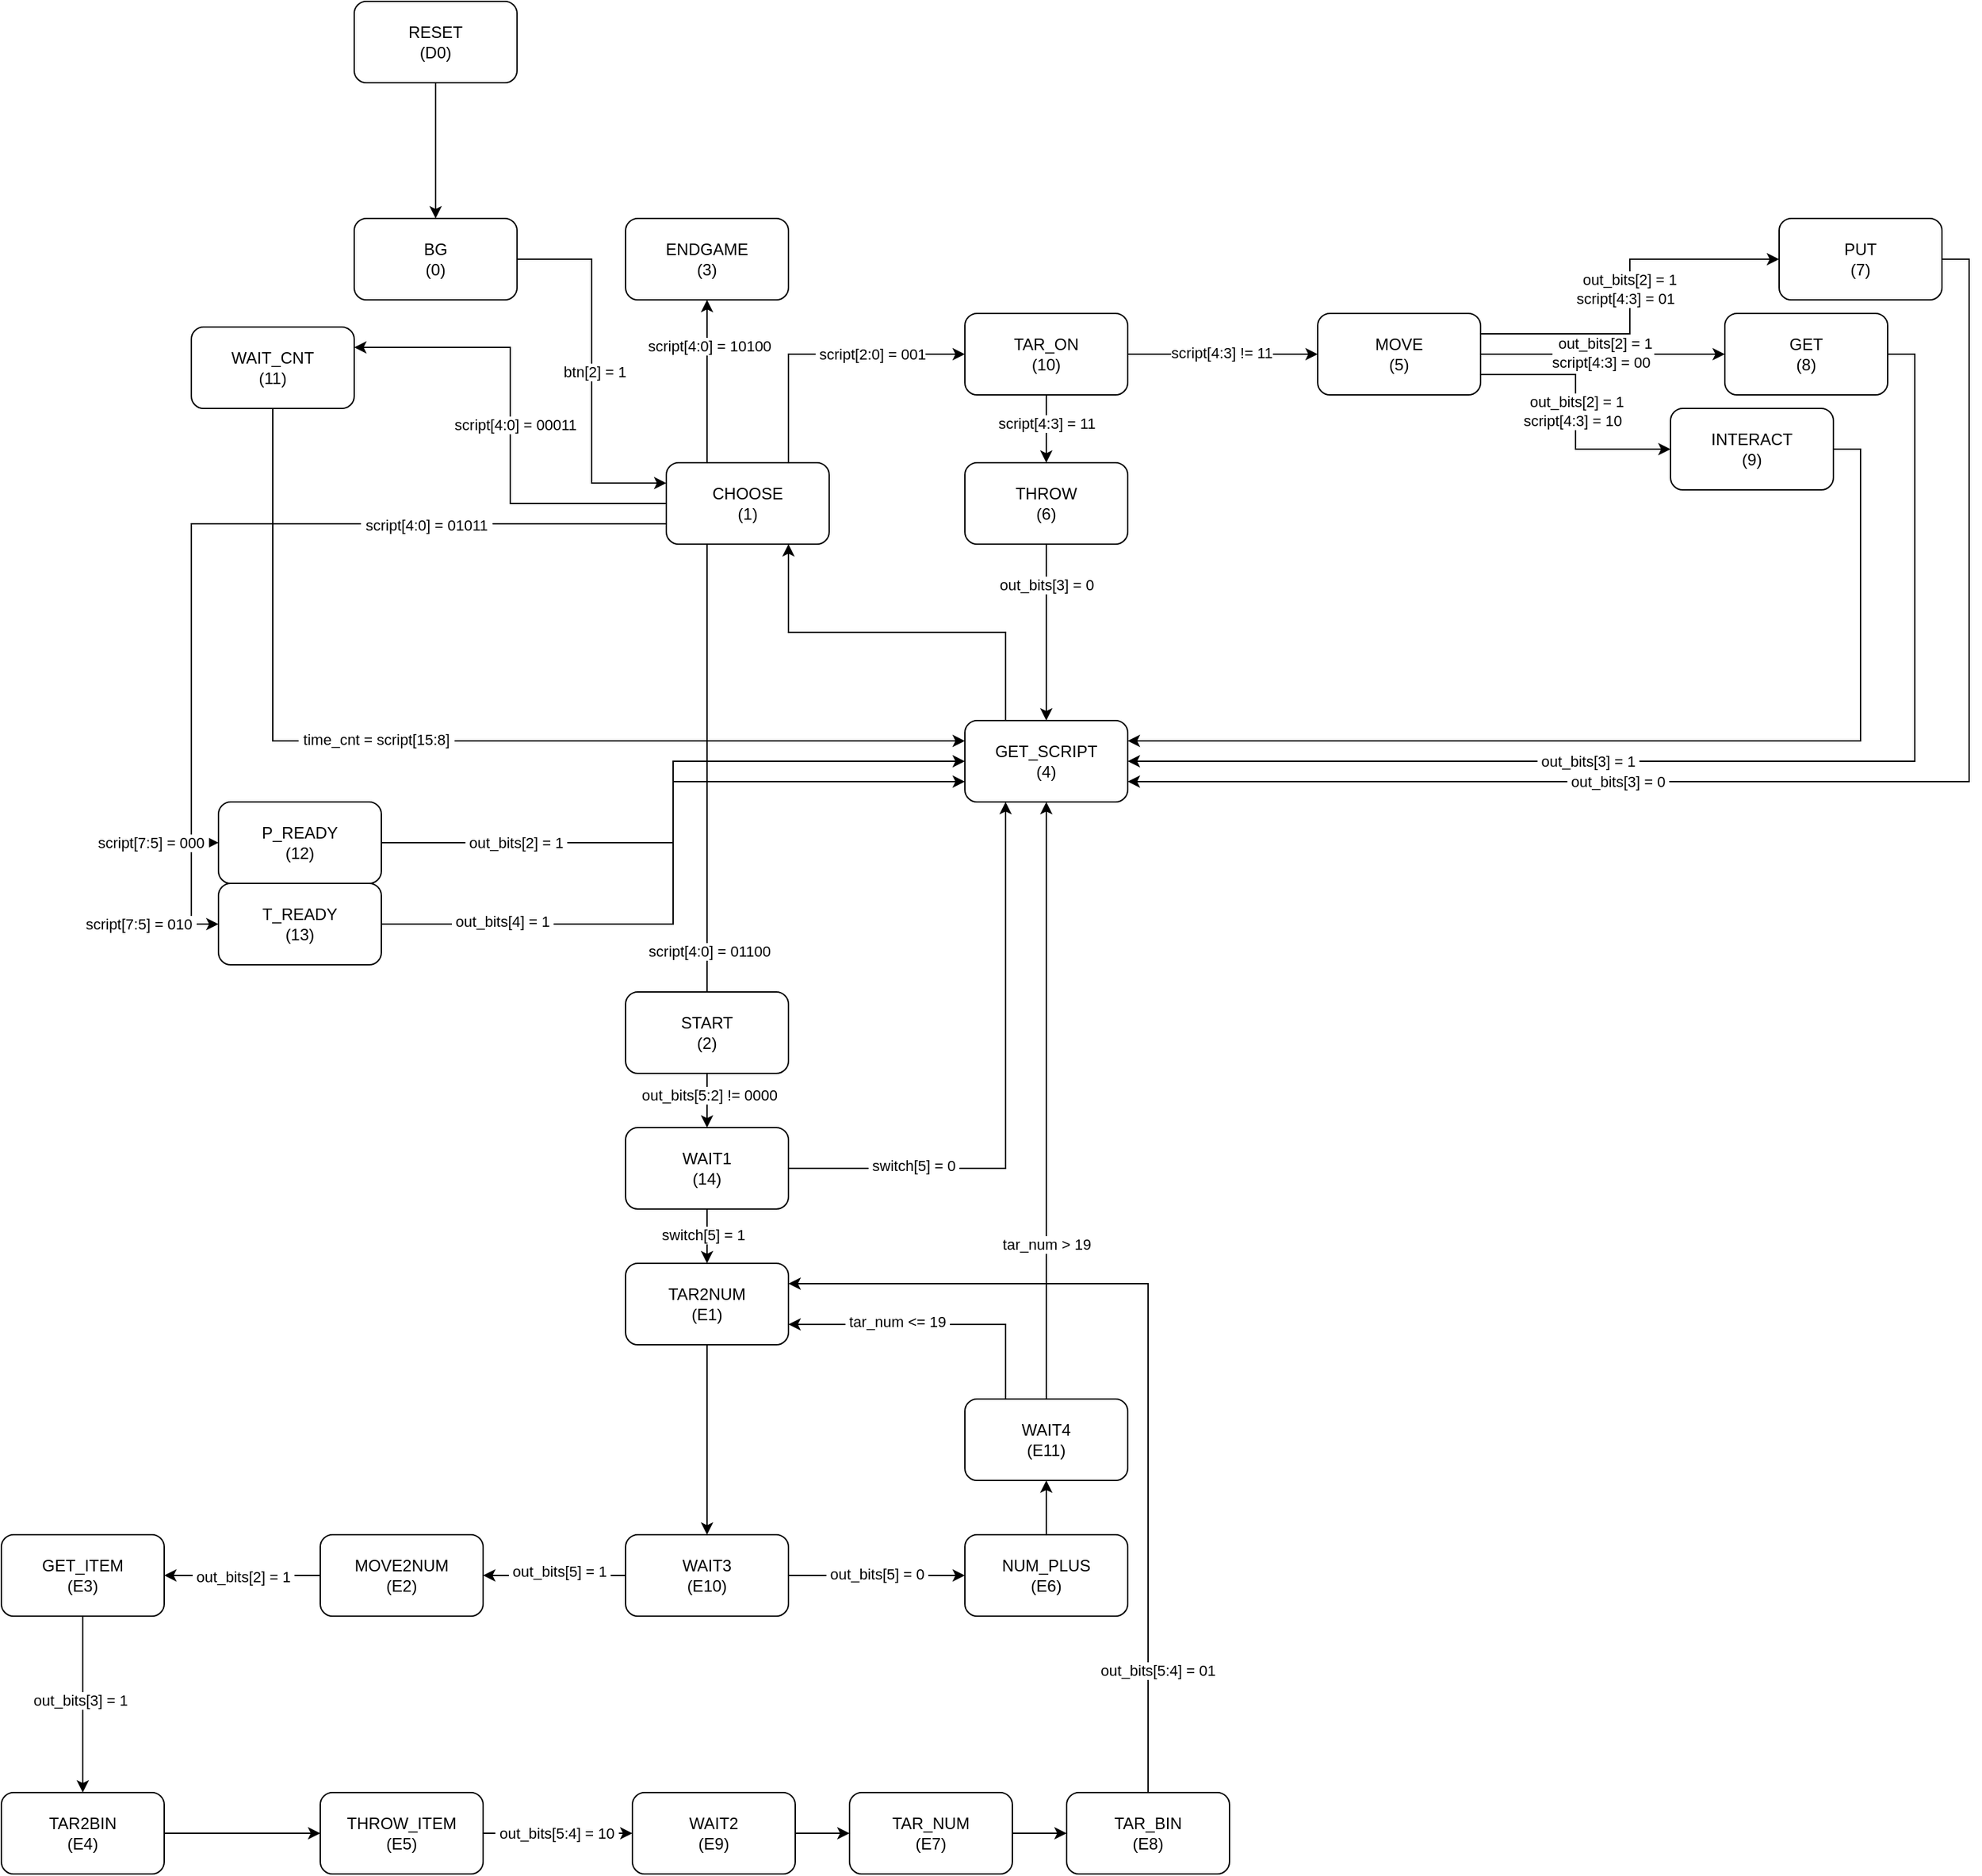 <mxfile version="22.1.2" type="device">
  <diagram name="第 1 页" id="P88u-JrH6G1xy7gCoHl4">
    <mxGraphModel dx="1036" dy="614" grid="1" gridSize="10" guides="1" tooltips="1" connect="1" arrows="1" fold="1" page="1" pageScale="1" pageWidth="1169" pageHeight="827" math="0" shadow="0">
      <root>
        <mxCell id="0" />
        <mxCell id="1" parent="0" />
        <mxCell id="dOu3KJbel4dDdJBlRnwD-3" style="edgeStyle=orthogonalEdgeStyle;rounded=0;orthogonalLoop=1;jettySize=auto;html=1;exitX=1;exitY=0.5;exitDx=0;exitDy=0;entryX=0;entryY=0.25;entryDx=0;entryDy=0;" parent="1" source="dOu3KJbel4dDdJBlRnwD-1" target="dOu3KJbel4dDdJBlRnwD-2" edge="1">
          <mxGeometry relative="1" as="geometry" />
        </mxCell>
        <mxCell id="dOu3KJbel4dDdJBlRnwD-4" value="&amp;nbsp;btn[2] = 1&amp;nbsp;" style="edgeLabel;html=1;align=center;verticalAlign=middle;resizable=0;points=[];" parent="dOu3KJbel4dDdJBlRnwD-3" vertex="1" connectable="0">
          <mxGeometry x="0.002" y="2" relative="1" as="geometry">
            <mxPoint as="offset" />
          </mxGeometry>
        </mxCell>
        <mxCell id="dOu3KJbel4dDdJBlRnwD-1" value="BG&lt;br&gt;(0)" style="rounded=1;whiteSpace=wrap;html=1;" parent="1" vertex="1">
          <mxGeometry x="730" y="450" width="120" height="60" as="geometry" />
        </mxCell>
        <mxCell id="dOu3KJbel4dDdJBlRnwD-6" style="edgeStyle=orthogonalEdgeStyle;rounded=0;orthogonalLoop=1;jettySize=auto;html=1;exitX=0.25;exitY=1;exitDx=0;exitDy=0;entryX=0.5;entryY=0;entryDx=0;entryDy=0;" parent="1" source="dOu3KJbel4dDdJBlRnwD-2" target="dOu3KJbel4dDdJBlRnwD-5" edge="1">
          <mxGeometry relative="1" as="geometry">
            <Array as="points">
              <mxPoint x="990" y="1030" />
              <mxPoint x="990" y="1030" />
            </Array>
          </mxGeometry>
        </mxCell>
        <mxCell id="dOu3KJbel4dDdJBlRnwD-7" value="&amp;nbsp;script[4:0] = 01100" style="edgeLabel;html=1;align=center;verticalAlign=middle;resizable=0;points=[];" parent="dOu3KJbel4dDdJBlRnwD-6" vertex="1" connectable="0">
          <mxGeometry x="-0.034" y="-1" relative="1" as="geometry">
            <mxPoint x="1" y="131" as="offset" />
          </mxGeometry>
        </mxCell>
        <mxCell id="dOu3KJbel4dDdJBlRnwD-10" style="edgeStyle=orthogonalEdgeStyle;rounded=0;orthogonalLoop=1;jettySize=auto;html=1;exitX=0.25;exitY=0;exitDx=0;exitDy=0;entryX=0.5;entryY=1;entryDx=0;entryDy=0;" parent="1" source="dOu3KJbel4dDdJBlRnwD-2" target="dOu3KJbel4dDdJBlRnwD-9" edge="1">
          <mxGeometry relative="1" as="geometry" />
        </mxCell>
        <mxCell id="dOu3KJbel4dDdJBlRnwD-11" value="&amp;nbsp;script[4:0] = 10100" style="edgeLabel;html=1;align=center;verticalAlign=middle;resizable=0;points=[];" parent="dOu3KJbel4dDdJBlRnwD-10" vertex="1" connectable="0">
          <mxGeometry x="0.091" y="1" relative="1" as="geometry">
            <mxPoint x="1" y="-21" as="offset" />
          </mxGeometry>
        </mxCell>
        <mxCell id="dOu3KJbel4dDdJBlRnwD-19" style="edgeStyle=orthogonalEdgeStyle;rounded=0;orthogonalLoop=1;jettySize=auto;html=1;exitX=1;exitY=0.5;exitDx=0;exitDy=0;entryX=0;entryY=0.5;entryDx=0;entryDy=0;" parent="1" source="dOu3KJbel4dDdJBlRnwD-54" target="dOu3KJbel4dDdJBlRnwD-17" edge="1">
          <mxGeometry relative="1" as="geometry" />
        </mxCell>
        <mxCell id="dOu3KJbel4dDdJBlRnwD-58" value="script[4:3] != 11" style="edgeLabel;html=1;align=center;verticalAlign=middle;resizable=0;points=[];" parent="dOu3KJbel4dDdJBlRnwD-19" vertex="1" connectable="0">
          <mxGeometry x="-0.012" y="1" relative="1" as="geometry">
            <mxPoint as="offset" />
          </mxGeometry>
        </mxCell>
        <mxCell id="dOu3KJbel4dDdJBlRnwD-24" style="edgeStyle=orthogonalEdgeStyle;rounded=0;orthogonalLoop=1;jettySize=auto;html=1;exitX=0.5;exitY=1;exitDx=0;exitDy=0;entryX=0.5;entryY=0;entryDx=0;entryDy=0;" parent="1" source="dOu3KJbel4dDdJBlRnwD-54" target="dOu3KJbel4dDdJBlRnwD-18" edge="1">
          <mxGeometry relative="1" as="geometry" />
        </mxCell>
        <mxCell id="dOu3KJbel4dDdJBlRnwD-25" value="script[4:3] = 11" style="edgeLabel;html=1;align=center;verticalAlign=middle;resizable=0;points=[];" parent="dOu3KJbel4dDdJBlRnwD-24" vertex="1" connectable="0">
          <mxGeometry x="0.012" y="1" relative="1" as="geometry">
            <mxPoint x="-1" y="-5" as="offset" />
          </mxGeometry>
        </mxCell>
        <mxCell id="dOu3KJbel4dDdJBlRnwD-55" style="edgeStyle=orthogonalEdgeStyle;rounded=0;orthogonalLoop=1;jettySize=auto;html=1;exitX=0.75;exitY=0;exitDx=0;exitDy=0;entryX=0;entryY=0.5;entryDx=0;entryDy=0;" parent="1" source="dOu3KJbel4dDdJBlRnwD-2" target="dOu3KJbel4dDdJBlRnwD-54" edge="1">
          <mxGeometry relative="1" as="geometry" />
        </mxCell>
        <mxCell id="dOu3KJbel4dDdJBlRnwD-57" value="&amp;nbsp;script[2:0] = 001" style="edgeLabel;html=1;align=center;verticalAlign=middle;resizable=0;points=[];" parent="dOu3KJbel4dDdJBlRnwD-55" vertex="1" connectable="0">
          <mxGeometry x="0.349" y="1" relative="1" as="geometry">
            <mxPoint x="-2" y="1" as="offset" />
          </mxGeometry>
        </mxCell>
        <mxCell id="dOu3KJbel4dDdJBlRnwD-60" style="edgeStyle=orthogonalEdgeStyle;rounded=0;orthogonalLoop=1;jettySize=auto;html=1;exitX=0;exitY=0.5;exitDx=0;exitDy=0;entryX=1;entryY=0.25;entryDx=0;entryDy=0;" parent="1" source="dOu3KJbel4dDdJBlRnwD-2" target="dOu3KJbel4dDdJBlRnwD-59" edge="1">
          <mxGeometry relative="1" as="geometry" />
        </mxCell>
        <mxCell id="dOu3KJbel4dDdJBlRnwD-63" value="&amp;nbsp;script[4:0] = 00011" style="edgeLabel;html=1;align=center;verticalAlign=middle;resizable=0;points=[];" parent="dOu3KJbel4dDdJBlRnwD-60" vertex="1" connectable="0">
          <mxGeometry x="0.007" y="-2" relative="1" as="geometry">
            <mxPoint as="offset" />
          </mxGeometry>
        </mxCell>
        <mxCell id="dOu3KJbel4dDdJBlRnwD-2" value="CHOOSE&lt;br&gt;(1)" style="rounded=1;whiteSpace=wrap;html=1;" parent="1" vertex="1">
          <mxGeometry x="960" y="630" width="120" height="60" as="geometry" />
        </mxCell>
        <mxCell id="NCuidnE1vQrlcZvQ24UH-13" style="edgeStyle=orthogonalEdgeStyle;rounded=0;orthogonalLoop=1;jettySize=auto;html=1;exitX=0.5;exitY=1;exitDx=0;exitDy=0;entryX=0.5;entryY=0;entryDx=0;entryDy=0;" parent="1" source="dOu3KJbel4dDdJBlRnwD-5" target="NCuidnE1vQrlcZvQ24UH-11" edge="1">
          <mxGeometry relative="1" as="geometry" />
        </mxCell>
        <mxCell id="-c-jCW-_3b66mTG2bek0-45" value="&amp;nbsp;out_bits[5:2] != 0000&amp;nbsp;&amp;nbsp;" style="edgeLabel;html=1;align=center;verticalAlign=middle;resizable=0;points=[];" parent="NCuidnE1vQrlcZvQ24UH-13" vertex="1" connectable="0">
          <mxGeometry x="-0.19" y="3" relative="1" as="geometry">
            <mxPoint as="offset" />
          </mxGeometry>
        </mxCell>
        <mxCell id="dOu3KJbel4dDdJBlRnwD-5" value="START&lt;br&gt;(2)" style="rounded=1;whiteSpace=wrap;html=1;" parent="1" vertex="1">
          <mxGeometry x="930" y="1020" width="120" height="60" as="geometry" />
        </mxCell>
        <mxCell id="dOu3KJbel4dDdJBlRnwD-9" value="ENDGAME&lt;br&gt;(3)" style="rounded=1;whiteSpace=wrap;html=1;" parent="1" vertex="1">
          <mxGeometry x="930" y="450" width="120" height="60" as="geometry" />
        </mxCell>
        <mxCell id="j4__719fUm48GdYDiQL0-1" style="edgeStyle=orthogonalEdgeStyle;rounded=0;orthogonalLoop=1;jettySize=auto;html=1;exitX=0.25;exitY=0;exitDx=0;exitDy=0;entryX=0.75;entryY=1;entryDx=0;entryDy=0;" parent="1" source="dOu3KJbel4dDdJBlRnwD-13" target="dOu3KJbel4dDdJBlRnwD-2" edge="1">
          <mxGeometry relative="1" as="geometry" />
        </mxCell>
        <mxCell id="dOu3KJbel4dDdJBlRnwD-13" value="GET_SCRIPT&lt;br&gt;(4)" style="rounded=1;whiteSpace=wrap;html=1;" parent="1" vertex="1">
          <mxGeometry x="1180" y="820" width="120" height="60" as="geometry" />
        </mxCell>
        <mxCell id="dOu3KJbel4dDdJBlRnwD-37" style="edgeStyle=orthogonalEdgeStyle;rounded=0;orthogonalLoop=1;jettySize=auto;html=1;exitX=1;exitY=0.5;exitDx=0;exitDy=0;entryX=0;entryY=0.5;entryDx=0;entryDy=0;" parent="1" source="dOu3KJbel4dDdJBlRnwD-17" target="dOu3KJbel4dDdJBlRnwD-35" edge="1">
          <mxGeometry relative="1" as="geometry" />
        </mxCell>
        <mxCell id="dOu3KJbel4dDdJBlRnwD-41" value="&amp;nbsp;out_bits[2] = 1&lt;br&gt;script[4:3] = 00&amp;nbsp;" style="edgeLabel;html=1;align=center;verticalAlign=middle;resizable=0;points=[];" parent="dOu3KJbel4dDdJBlRnwD-37" vertex="1" connectable="0">
          <mxGeometry x="-0.008" y="1" relative="1" as="geometry">
            <mxPoint as="offset" />
          </mxGeometry>
        </mxCell>
        <mxCell id="dOu3KJbel4dDdJBlRnwD-38" style="edgeStyle=orthogonalEdgeStyle;rounded=0;orthogonalLoop=1;jettySize=auto;html=1;exitX=1;exitY=0.25;exitDx=0;exitDy=0;entryX=0;entryY=0.5;entryDx=0;entryDy=0;" parent="1" source="dOu3KJbel4dDdJBlRnwD-17" target="dOu3KJbel4dDdJBlRnwD-33" edge="1">
          <mxGeometry relative="1" as="geometry" />
        </mxCell>
        <mxCell id="dOu3KJbel4dDdJBlRnwD-42" value="&amp;nbsp;out_bits[2] = 1&lt;br style=&quot;border-color: var(--border-color);&quot;&gt;script[4:3] = 01&amp;nbsp;" style="edgeLabel;html=1;align=center;verticalAlign=middle;resizable=0;points=[];" parent="dOu3KJbel4dDdJBlRnwD-38" vertex="1" connectable="0">
          <mxGeometry x="0.04" y="2" relative="1" as="geometry">
            <mxPoint as="offset" />
          </mxGeometry>
        </mxCell>
        <mxCell id="dOu3KJbel4dDdJBlRnwD-39" style="edgeStyle=orthogonalEdgeStyle;rounded=0;orthogonalLoop=1;jettySize=auto;html=1;exitX=1;exitY=0.75;exitDx=0;exitDy=0;entryX=0;entryY=0.5;entryDx=0;entryDy=0;" parent="1" source="dOu3KJbel4dDdJBlRnwD-17" target="dOu3KJbel4dDdJBlRnwD-36" edge="1">
          <mxGeometry relative="1" as="geometry" />
        </mxCell>
        <mxCell id="dOu3KJbel4dDdJBlRnwD-43" value="&amp;nbsp;out_bits[2] = 1&lt;br style=&quot;border-color: var(--border-color);&quot;&gt;script[4:3] = 10&amp;nbsp;" style="edgeLabel;html=1;align=center;verticalAlign=middle;resizable=0;points=[];" parent="dOu3KJbel4dDdJBlRnwD-39" vertex="1" connectable="0">
          <mxGeometry x="-0.009" y="-1" relative="1" as="geometry">
            <mxPoint as="offset" />
          </mxGeometry>
        </mxCell>
        <mxCell id="dOu3KJbel4dDdJBlRnwD-17" value="MOVE&lt;br&gt;(5)" style="rounded=1;whiteSpace=wrap;html=1;" parent="1" vertex="1">
          <mxGeometry x="1440" y="520" width="120" height="60" as="geometry" />
        </mxCell>
        <mxCell id="dOu3KJbel4dDdJBlRnwD-49" style="edgeStyle=orthogonalEdgeStyle;rounded=0;orthogonalLoop=1;jettySize=auto;html=1;entryX=0.5;entryY=0;entryDx=0;entryDy=0;exitX=0.5;exitY=1;exitDx=0;exitDy=0;" parent="1" source="dOu3KJbel4dDdJBlRnwD-18" target="dOu3KJbel4dDdJBlRnwD-13" edge="1">
          <mxGeometry relative="1" as="geometry">
            <mxPoint x="1560" y="740" as="sourcePoint" />
            <mxPoint x="1240" y="770" as="targetPoint" />
          </mxGeometry>
        </mxCell>
        <mxCell id="dOu3KJbel4dDdJBlRnwD-53" value="&amp;nbsp;out_bits[3] = 0&amp;nbsp;" style="edgeLabel;html=1;align=center;verticalAlign=middle;resizable=0;points=[];" parent="dOu3KJbel4dDdJBlRnwD-49" vertex="1" connectable="0">
          <mxGeometry x="-0.081" y="-2" relative="1" as="geometry">
            <mxPoint x="2" y="-30" as="offset" />
          </mxGeometry>
        </mxCell>
        <mxCell id="dOu3KJbel4dDdJBlRnwD-18" value="THROW&lt;br&gt;(6)" style="rounded=1;whiteSpace=wrap;html=1;" parent="1" vertex="1">
          <mxGeometry x="1180" y="630" width="120" height="60" as="geometry" />
        </mxCell>
        <mxCell id="dOu3KJbel4dDdJBlRnwD-47" style="edgeStyle=orthogonalEdgeStyle;rounded=0;orthogonalLoop=1;jettySize=auto;html=1;exitX=1;exitY=0.5;exitDx=0;exitDy=0;entryX=1;entryY=0.75;entryDx=0;entryDy=0;" parent="1" source="dOu3KJbel4dDdJBlRnwD-33" target="dOu3KJbel4dDdJBlRnwD-13" edge="1">
          <mxGeometry relative="1" as="geometry" />
        </mxCell>
        <mxCell id="dOu3KJbel4dDdJBlRnwD-52" value="&amp;nbsp;out_bits[3] = 0&amp;nbsp;" style="edgeLabel;html=1;align=center;verticalAlign=middle;resizable=0;points=[];" parent="dOu3KJbel4dDdJBlRnwD-47" vertex="1" connectable="0">
          <mxGeometry x="0.299" relative="1" as="geometry">
            <mxPoint x="1" as="offset" />
          </mxGeometry>
        </mxCell>
        <mxCell id="dOu3KJbel4dDdJBlRnwD-33" value="PUT&lt;br&gt;(7)" style="rounded=1;whiteSpace=wrap;html=1;" parent="1" vertex="1">
          <mxGeometry x="1780" y="450" width="120" height="60" as="geometry" />
        </mxCell>
        <mxCell id="dOu3KJbel4dDdJBlRnwD-46" style="edgeStyle=orthogonalEdgeStyle;rounded=0;orthogonalLoop=1;jettySize=auto;html=1;exitX=1;exitY=0.5;exitDx=0;exitDy=0;entryX=1;entryY=0.5;entryDx=0;entryDy=0;" parent="1" source="dOu3KJbel4dDdJBlRnwD-35" target="dOu3KJbel4dDdJBlRnwD-13" edge="1">
          <mxGeometry relative="1" as="geometry" />
        </mxCell>
        <mxCell id="dOu3KJbel4dDdJBlRnwD-51" value="&amp;nbsp;out_bits[3] = 1&amp;nbsp;" style="edgeLabel;html=1;align=center;verticalAlign=middle;resizable=0;points=[];" parent="dOu3KJbel4dDdJBlRnwD-46" vertex="1" connectable="0">
          <mxGeometry x="0.248" y="3" relative="1" as="geometry">
            <mxPoint y="-3" as="offset" />
          </mxGeometry>
        </mxCell>
        <mxCell id="dOu3KJbel4dDdJBlRnwD-35" value="GET&lt;br&gt;(8)" style="rounded=1;whiteSpace=wrap;html=1;" parent="1" vertex="1">
          <mxGeometry x="1740" y="520" width="120" height="60" as="geometry" />
        </mxCell>
        <mxCell id="dOu3KJbel4dDdJBlRnwD-45" style="edgeStyle=orthogonalEdgeStyle;rounded=0;orthogonalLoop=1;jettySize=auto;html=1;exitX=1;exitY=0.5;exitDx=0;exitDy=0;entryX=1;entryY=0.25;entryDx=0;entryDy=0;" parent="1" source="dOu3KJbel4dDdJBlRnwD-36" target="dOu3KJbel4dDdJBlRnwD-13" edge="1">
          <mxGeometry relative="1" as="geometry" />
        </mxCell>
        <mxCell id="dOu3KJbel4dDdJBlRnwD-36" value="INTERACT&lt;br&gt;(9)" style="rounded=1;whiteSpace=wrap;html=1;" parent="1" vertex="1">
          <mxGeometry x="1700" y="590" width="120" height="60" as="geometry" />
        </mxCell>
        <mxCell id="dOu3KJbel4dDdJBlRnwD-54" value="TAR_ON&lt;br&gt;(10)" style="rounded=1;whiteSpace=wrap;html=1;" parent="1" vertex="1">
          <mxGeometry x="1180" y="520" width="120" height="60" as="geometry" />
        </mxCell>
        <mxCell id="dOu3KJbel4dDdJBlRnwD-90" style="edgeStyle=orthogonalEdgeStyle;rounded=0;orthogonalLoop=1;jettySize=auto;html=1;exitX=0.5;exitY=1;exitDx=0;exitDy=0;entryX=0;entryY=0.25;entryDx=0;entryDy=0;" parent="1" source="dOu3KJbel4dDdJBlRnwD-59" target="dOu3KJbel4dDdJBlRnwD-13" edge="1">
          <mxGeometry relative="1" as="geometry" />
        </mxCell>
        <mxCell id="dOu3KJbel4dDdJBlRnwD-91" value="&amp;nbsp;time_cnt = script[15:8]&amp;nbsp;" style="edgeLabel;html=1;align=center;verticalAlign=middle;resizable=0;points=[];" parent="dOu3KJbel4dDdJBlRnwD-90" vertex="1" connectable="0">
          <mxGeometry x="-0.054" relative="1" as="geometry">
            <mxPoint x="-36" y="-1" as="offset" />
          </mxGeometry>
        </mxCell>
        <mxCell id="dOu3KJbel4dDdJBlRnwD-59" value="WAIT_CNT&lt;br&gt;(11)" style="rounded=1;whiteSpace=wrap;html=1;" parent="1" vertex="1">
          <mxGeometry x="610" y="530" width="120" height="60" as="geometry" />
        </mxCell>
        <mxCell id="dOu3KJbel4dDdJBlRnwD-75" style="edgeStyle=orthogonalEdgeStyle;rounded=0;orthogonalLoop=1;jettySize=auto;html=1;exitX=0;exitY=0.75;exitDx=0;exitDy=0;entryX=0;entryY=0.5;entryDx=0;entryDy=0;" parent="1" source="dOu3KJbel4dDdJBlRnwD-2" target="dOu3KJbel4dDdJBlRnwD-67" edge="1">
          <mxGeometry relative="1" as="geometry">
            <mxPoint x="460" y="710" as="sourcePoint" />
          </mxGeometry>
        </mxCell>
        <mxCell id="dOu3KJbel4dDdJBlRnwD-84" value="&amp;nbsp;script[7:5] = 010&amp;nbsp;" style="edgeLabel;html=1;align=center;verticalAlign=middle;resizable=0;points=[];" parent="dOu3KJbel4dDdJBlRnwD-75" vertex="1" connectable="0">
          <mxGeometry x="-0.022" relative="1" as="geometry">
            <mxPoint x="-64" y="295" as="offset" />
          </mxGeometry>
        </mxCell>
        <mxCell id="NCuidnE1vQrlcZvQ24UH-1" style="edgeStyle=orthogonalEdgeStyle;rounded=0;orthogonalLoop=1;jettySize=auto;html=1;exitX=0;exitY=0.75;exitDx=0;exitDy=0;entryX=0;entryY=0.5;entryDx=0;entryDy=0;" parent="1" source="dOu3KJbel4dDdJBlRnwD-2" target="dOu3KJbel4dDdJBlRnwD-65" edge="1">
          <mxGeometry relative="1" as="geometry">
            <mxPoint x="520" y="710" as="sourcePoint" />
          </mxGeometry>
        </mxCell>
        <mxCell id="NCuidnE1vQrlcZvQ24UH-2" value="&amp;nbsp;script[7:5] = 000&amp;nbsp;" style="edgeLabel;html=1;align=center;verticalAlign=middle;resizable=0;points=[];" parent="NCuidnE1vQrlcZvQ24UH-1" vertex="1" connectable="0">
          <mxGeometry x="-0.557" y="-3" relative="1" as="geometry">
            <mxPoint x="-246" y="238" as="offset" />
          </mxGeometry>
        </mxCell>
        <mxCell id="VcxnM6yqwlolOKXzVtIM-3" value="&amp;nbsp;script[4:0] = 01011&amp;nbsp;" style="edgeLabel;html=1;align=center;verticalAlign=middle;resizable=0;points=[];" parent="NCuidnE1vQrlcZvQ24UH-1" vertex="1" connectable="0">
          <mxGeometry x="-0.413" y="1" relative="1" as="geometry">
            <mxPoint as="offset" />
          </mxGeometry>
        </mxCell>
        <mxCell id="dOu3KJbel4dDdJBlRnwD-77" style="edgeStyle=orthogonalEdgeStyle;rounded=0;orthogonalLoop=1;jettySize=auto;html=1;exitX=1;exitY=0.5;exitDx=0;exitDy=0;entryX=0;entryY=0.5;entryDx=0;entryDy=0;" parent="1" source="dOu3KJbel4dDdJBlRnwD-65" target="dOu3KJbel4dDdJBlRnwD-13" edge="1">
          <mxGeometry relative="1" as="geometry" />
        </mxCell>
        <mxCell id="dOu3KJbel4dDdJBlRnwD-86" value="&amp;nbsp;out_bits[2] = 1&amp;nbsp;" style="edgeLabel;html=1;align=center;verticalAlign=middle;resizable=0;points=[];" parent="dOu3KJbel4dDdJBlRnwD-77" vertex="1" connectable="0">
          <mxGeometry x="-0.467" y="3" relative="1" as="geometry">
            <mxPoint x="-32" y="3" as="offset" />
          </mxGeometry>
        </mxCell>
        <mxCell id="dOu3KJbel4dDdJBlRnwD-65" value="P_READY&lt;br&gt;(12)" style="rounded=1;whiteSpace=wrap;html=1;" parent="1" vertex="1">
          <mxGeometry x="630" y="880" width="120" height="60" as="geometry" />
        </mxCell>
        <mxCell id="dOu3KJbel4dDdJBlRnwD-79" style="edgeStyle=orthogonalEdgeStyle;rounded=0;orthogonalLoop=1;jettySize=auto;html=1;exitX=1;exitY=0.5;exitDx=0;exitDy=0;entryX=0;entryY=0.75;entryDx=0;entryDy=0;" parent="1" source="dOu3KJbel4dDdJBlRnwD-67" target="dOu3KJbel4dDdJBlRnwD-13" edge="1">
          <mxGeometry relative="1" as="geometry" />
        </mxCell>
        <mxCell id="dOu3KJbel4dDdJBlRnwD-88" value="&amp;nbsp;out_bits[4] = 1&amp;nbsp;" style="edgeLabel;html=1;align=center;verticalAlign=middle;resizable=0;points=[];" parent="dOu3KJbel4dDdJBlRnwD-79" vertex="1" connectable="0">
          <mxGeometry x="-0.67" y="2" relative="1" as="geometry">
            <mxPoint as="offset" />
          </mxGeometry>
        </mxCell>
        <mxCell id="dOu3KJbel4dDdJBlRnwD-67" value="T_READY&lt;br&gt;(13)" style="rounded=1;whiteSpace=wrap;html=1;" parent="1" vertex="1">
          <mxGeometry x="630" y="940" width="120" height="60" as="geometry" />
        </mxCell>
        <mxCell id="NCuidnE1vQrlcZvQ24UH-12" style="edgeStyle=orthogonalEdgeStyle;rounded=0;orthogonalLoop=1;jettySize=auto;html=1;exitX=1;exitY=0.5;exitDx=0;exitDy=0;entryX=0.25;entryY=1;entryDx=0;entryDy=0;" parent="1" source="NCuidnE1vQrlcZvQ24UH-11" target="dOu3KJbel4dDdJBlRnwD-13" edge="1">
          <mxGeometry relative="1" as="geometry" />
        </mxCell>
        <mxCell id="-c-jCW-_3b66mTG2bek0-3" value="&amp;nbsp;switch[5] = 0&amp;nbsp;" style="edgeLabel;html=1;align=center;verticalAlign=middle;resizable=0;points=[];" parent="NCuidnE1vQrlcZvQ24UH-12" vertex="1" connectable="0">
          <mxGeometry x="-0.574" y="2" relative="1" as="geometry">
            <mxPoint as="offset" />
          </mxGeometry>
        </mxCell>
        <mxCell id="-c-jCW-_3b66mTG2bek0-2" style="edgeStyle=orthogonalEdgeStyle;rounded=0;orthogonalLoop=1;jettySize=auto;html=1;exitX=0.5;exitY=1;exitDx=0;exitDy=0;" parent="1" source="NCuidnE1vQrlcZvQ24UH-11" target="-c-jCW-_3b66mTG2bek0-1" edge="1">
          <mxGeometry relative="1" as="geometry" />
        </mxCell>
        <mxCell id="-c-jCW-_3b66mTG2bek0-4" value="&amp;nbsp;switch[5] = 1&amp;nbsp;" style="edgeLabel;html=1;align=center;verticalAlign=middle;resizable=0;points=[];" parent="-c-jCW-_3b66mTG2bek0-2" vertex="1" connectable="0">
          <mxGeometry x="-0.055" y="-3" relative="1" as="geometry">
            <mxPoint as="offset" />
          </mxGeometry>
        </mxCell>
        <mxCell id="NCuidnE1vQrlcZvQ24UH-11" value="WAIT1&lt;br&gt;(14)" style="rounded=1;whiteSpace=wrap;html=1;" parent="1" vertex="1">
          <mxGeometry x="930" y="1120" width="120" height="60" as="geometry" />
        </mxCell>
        <mxCell id="-c-jCW-_3b66mTG2bek0-6" style="edgeStyle=orthogonalEdgeStyle;rounded=0;orthogonalLoop=1;jettySize=auto;html=1;exitX=0;exitY=0.5;exitDx=0;exitDy=0;entryX=1;entryY=0.5;entryDx=0;entryDy=0;" parent="1" source="VcxnM6yqwlolOKXzVtIM-4" target="-c-jCW-_3b66mTG2bek0-5" edge="1">
          <mxGeometry relative="1" as="geometry" />
        </mxCell>
        <mxCell id="-c-jCW-_3b66mTG2bek0-29" value="&amp;nbsp;out_bits[5] = 1&amp;nbsp;" style="edgeLabel;html=1;align=center;verticalAlign=middle;resizable=0;points=[];" parent="-c-jCW-_3b66mTG2bek0-6" vertex="1" connectable="0">
          <mxGeometry x="-0.064" y="-3" relative="1" as="geometry">
            <mxPoint as="offset" />
          </mxGeometry>
        </mxCell>
        <mxCell id="-c-jCW-_3b66mTG2bek0-26" style="edgeStyle=orthogonalEdgeStyle;rounded=0;orthogonalLoop=1;jettySize=auto;html=1;exitX=1;exitY=0.5;exitDx=0;exitDy=0;entryX=0;entryY=0.5;entryDx=0;entryDy=0;" parent="1" source="VcxnM6yqwlolOKXzVtIM-4" target="-c-jCW-_3b66mTG2bek0-24" edge="1">
          <mxGeometry relative="1" as="geometry" />
        </mxCell>
        <mxCell id="-c-jCW-_3b66mTG2bek0-27" value="&amp;nbsp;out_bits[5] = 0&amp;nbsp;" style="edgeLabel;html=1;align=center;verticalAlign=middle;resizable=0;points=[];" parent="-c-jCW-_3b66mTG2bek0-26" vertex="1" connectable="0">
          <mxGeometry x="-0.007" y="1" relative="1" as="geometry">
            <mxPoint as="offset" />
          </mxGeometry>
        </mxCell>
        <mxCell id="VcxnM6yqwlolOKXzVtIM-5" style="edgeStyle=orthogonalEdgeStyle;rounded=0;orthogonalLoop=1;jettySize=auto;html=1;exitX=0.5;exitY=1;exitDx=0;exitDy=0;entryX=0.5;entryY=0;entryDx=0;entryDy=0;" parent="1" source="-c-jCW-_3b66mTG2bek0-1" target="VcxnM6yqwlolOKXzVtIM-4" edge="1">
          <mxGeometry relative="1" as="geometry" />
        </mxCell>
        <mxCell id="-c-jCW-_3b66mTG2bek0-1" value="TAR2NUM&lt;br&gt;(E1)" style="rounded=1;whiteSpace=wrap;html=1;" parent="1" vertex="1">
          <mxGeometry x="930" y="1220" width="120" height="60" as="geometry" />
        </mxCell>
        <mxCell id="-c-jCW-_3b66mTG2bek0-8" style="edgeStyle=orthogonalEdgeStyle;rounded=0;orthogonalLoop=1;jettySize=auto;html=1;exitX=0;exitY=0.5;exitDx=0;exitDy=0;entryX=1;entryY=0.5;entryDx=0;entryDy=0;" parent="1" source="-c-jCW-_3b66mTG2bek0-5" target="-c-jCW-_3b66mTG2bek0-7" edge="1">
          <mxGeometry relative="1" as="geometry" />
        </mxCell>
        <mxCell id="-c-jCW-_3b66mTG2bek0-9" value="&amp;nbsp;out_bits[2] = 1&amp;nbsp;" style="edgeLabel;html=1;align=center;verticalAlign=middle;resizable=0;points=[];" parent="-c-jCW-_3b66mTG2bek0-8" vertex="1" connectable="0">
          <mxGeometry x="-0.002" y="1" relative="1" as="geometry">
            <mxPoint as="offset" />
          </mxGeometry>
        </mxCell>
        <mxCell id="-c-jCW-_3b66mTG2bek0-5" value="MOVE2NUM&lt;br&gt;(E2)" style="rounded=1;whiteSpace=wrap;html=1;" parent="1" vertex="1">
          <mxGeometry x="705" y="1420" width="120" height="60" as="geometry" />
        </mxCell>
        <mxCell id="-c-jCW-_3b66mTG2bek0-11" style="edgeStyle=orthogonalEdgeStyle;rounded=0;orthogonalLoop=1;jettySize=auto;html=1;exitX=0.5;exitY=1;exitDx=0;exitDy=0;" parent="1" source="-c-jCW-_3b66mTG2bek0-7" target="-c-jCW-_3b66mTG2bek0-10" edge="1">
          <mxGeometry relative="1" as="geometry" />
        </mxCell>
        <mxCell id="-c-jCW-_3b66mTG2bek0-12" value="&amp;nbsp;out_bits[3] = 1&amp;nbsp;" style="edgeLabel;html=1;align=center;verticalAlign=middle;resizable=0;points=[];" parent="-c-jCW-_3b66mTG2bek0-11" vertex="1" connectable="0">
          <mxGeometry x="-0.056" y="-2" relative="1" as="geometry">
            <mxPoint as="offset" />
          </mxGeometry>
        </mxCell>
        <mxCell id="-c-jCW-_3b66mTG2bek0-7" value="GET_ITEM&lt;br&gt;(E3)" style="rounded=1;whiteSpace=wrap;html=1;" parent="1" vertex="1">
          <mxGeometry x="470" y="1420" width="120" height="60" as="geometry" />
        </mxCell>
        <mxCell id="-c-jCW-_3b66mTG2bek0-34" style="edgeStyle=orthogonalEdgeStyle;rounded=0;orthogonalLoop=1;jettySize=auto;html=1;exitX=1;exitY=0.5;exitDx=0;exitDy=0;entryX=0;entryY=0.5;entryDx=0;entryDy=0;" parent="1" source="-c-jCW-_3b66mTG2bek0-10" target="-c-jCW-_3b66mTG2bek0-13" edge="1">
          <mxGeometry relative="1" as="geometry" />
        </mxCell>
        <mxCell id="-c-jCW-_3b66mTG2bek0-10" value="TAR2BIN&lt;br&gt;(E4)" style="rounded=1;whiteSpace=wrap;html=1;" parent="1" vertex="1">
          <mxGeometry x="470" y="1610" width="120" height="60" as="geometry" />
        </mxCell>
        <mxCell id="-c-jCW-_3b66mTG2bek0-35" style="edgeStyle=orthogonalEdgeStyle;rounded=0;orthogonalLoop=1;jettySize=auto;html=1;exitX=1;exitY=0.5;exitDx=0;exitDy=0;entryX=0;entryY=0.5;entryDx=0;entryDy=0;" parent="1" source="-c-jCW-_3b66mTG2bek0-13" target="-c-jCW-_3b66mTG2bek0-16" edge="1">
          <mxGeometry relative="1" as="geometry" />
        </mxCell>
        <mxCell id="-c-jCW-_3b66mTG2bek0-37" value="&amp;nbsp;out_bits[5:4] = 10&amp;nbsp;" style="edgeLabel;html=1;align=center;verticalAlign=middle;resizable=0;points=[];" parent="-c-jCW-_3b66mTG2bek0-35" vertex="1" connectable="0">
          <mxGeometry x="-0.015" relative="1" as="geometry">
            <mxPoint as="offset" />
          </mxGeometry>
        </mxCell>
        <mxCell id="-c-jCW-_3b66mTG2bek0-13" value="THROW_ITEM&lt;br&gt;(E5)" style="rounded=1;whiteSpace=wrap;html=1;" parent="1" vertex="1">
          <mxGeometry x="705" y="1610" width="120" height="60" as="geometry" />
        </mxCell>
        <mxCell id="-c-jCW-_3b66mTG2bek0-41" style="edgeStyle=orthogonalEdgeStyle;rounded=0;orthogonalLoop=1;jettySize=auto;html=1;exitX=1;exitY=0.5;exitDx=0;exitDy=0;entryX=0;entryY=0.5;entryDx=0;entryDy=0;" parent="1" source="-c-jCW-_3b66mTG2bek0-16" target="-c-jCW-_3b66mTG2bek0-39" edge="1">
          <mxGeometry relative="1" as="geometry" />
        </mxCell>
        <mxCell id="-c-jCW-_3b66mTG2bek0-16" value="WAIT2&lt;br&gt;(E9)" style="rounded=1;whiteSpace=wrap;html=1;" parent="1" vertex="1">
          <mxGeometry x="935" y="1610" width="120" height="60" as="geometry" />
        </mxCell>
        <mxCell id="-c-jCW-_3b66mTG2bek0-18" style="edgeStyle=orthogonalEdgeStyle;rounded=0;orthogonalLoop=1;jettySize=auto;html=1;exitX=0.5;exitY=1;exitDx=0;exitDy=0;entryX=0.5;entryY=0;entryDx=0;entryDy=0;" parent="1" source="-c-jCW-_3b66mTG2bek0-17" target="dOu3KJbel4dDdJBlRnwD-1" edge="1">
          <mxGeometry relative="1" as="geometry" />
        </mxCell>
        <mxCell id="-c-jCW-_3b66mTG2bek0-17" value="RESET&lt;br&gt;(D0)" style="rounded=1;whiteSpace=wrap;html=1;" parent="1" vertex="1">
          <mxGeometry x="730" y="290" width="120" height="60" as="geometry" />
        </mxCell>
        <mxCell id="-c-jCW-_3b66mTG2bek0-28" style="edgeStyle=orthogonalEdgeStyle;rounded=0;orthogonalLoop=1;jettySize=auto;html=1;exitX=0.25;exitY=0;exitDx=0;exitDy=0;entryX=1;entryY=0.75;entryDx=0;entryDy=0;" parent="1" source="VcxnM6yqwlolOKXzVtIM-6" target="-c-jCW-_3b66mTG2bek0-1" edge="1">
          <mxGeometry relative="1" as="geometry" />
        </mxCell>
        <mxCell id="-c-jCW-_3b66mTG2bek0-33" value="&amp;nbsp;tar_num &amp;lt;= 19&amp;nbsp;" style="edgeLabel;html=1;align=center;verticalAlign=middle;resizable=0;points=[];" parent="-c-jCW-_3b66mTG2bek0-28" vertex="1" connectable="0">
          <mxGeometry x="-0.004" y="-2" relative="1" as="geometry">
            <mxPoint x="-28" as="offset" />
          </mxGeometry>
        </mxCell>
        <mxCell id="-c-jCW-_3b66mTG2bek0-31" style="edgeStyle=orthogonalEdgeStyle;rounded=0;orthogonalLoop=1;jettySize=auto;html=1;exitX=0.5;exitY=0;exitDx=0;exitDy=0;entryX=0.5;entryY=1;entryDx=0;entryDy=0;" parent="1" source="VcxnM6yqwlolOKXzVtIM-6" target="dOu3KJbel4dDdJBlRnwD-13" edge="1">
          <mxGeometry relative="1" as="geometry" />
        </mxCell>
        <mxCell id="-c-jCW-_3b66mTG2bek0-32" value="&amp;nbsp;tar_num &amp;gt; 19&amp;nbsp;" style="edgeLabel;html=1;align=center;verticalAlign=middle;resizable=0;points=[];" parent="-c-jCW-_3b66mTG2bek0-31" vertex="1" connectable="0">
          <mxGeometry x="-0.017" y="2" relative="1" as="geometry">
            <mxPoint x="2" y="102" as="offset" />
          </mxGeometry>
        </mxCell>
        <mxCell id="VcxnM6yqwlolOKXzVtIM-7" style="edgeStyle=orthogonalEdgeStyle;rounded=0;orthogonalLoop=1;jettySize=auto;html=1;exitX=0.5;exitY=0;exitDx=0;exitDy=0;entryX=0.5;entryY=1;entryDx=0;entryDy=0;" parent="1" source="-c-jCW-_3b66mTG2bek0-24" target="VcxnM6yqwlolOKXzVtIM-6" edge="1">
          <mxGeometry relative="1" as="geometry" />
        </mxCell>
        <mxCell id="-c-jCW-_3b66mTG2bek0-24" value="NUM_PLUS&lt;br&gt;(E6)" style="rounded=1;whiteSpace=wrap;html=1;" parent="1" vertex="1">
          <mxGeometry x="1180" y="1420" width="120" height="60" as="geometry" />
        </mxCell>
        <mxCell id="-c-jCW-_3b66mTG2bek0-42" style="edgeStyle=orthogonalEdgeStyle;rounded=0;orthogonalLoop=1;jettySize=auto;html=1;exitX=1;exitY=0.5;exitDx=0;exitDy=0;entryX=0;entryY=0.5;entryDx=0;entryDy=0;" parent="1" source="-c-jCW-_3b66mTG2bek0-39" target="-c-jCW-_3b66mTG2bek0-40" edge="1">
          <mxGeometry relative="1" as="geometry" />
        </mxCell>
        <mxCell id="-c-jCW-_3b66mTG2bek0-39" value="TAR_NUM&lt;br&gt;(E7)" style="rounded=1;whiteSpace=wrap;html=1;" parent="1" vertex="1">
          <mxGeometry x="1095" y="1610" width="120" height="60" as="geometry" />
        </mxCell>
        <mxCell id="-c-jCW-_3b66mTG2bek0-43" style="edgeStyle=orthogonalEdgeStyle;rounded=0;orthogonalLoop=1;jettySize=auto;html=1;exitX=0.5;exitY=0;exitDx=0;exitDy=0;entryX=1;entryY=0.25;entryDx=0;entryDy=0;" parent="1" source="-c-jCW-_3b66mTG2bek0-40" target="-c-jCW-_3b66mTG2bek0-1" edge="1">
          <mxGeometry relative="1" as="geometry" />
        </mxCell>
        <mxCell id="-c-jCW-_3b66mTG2bek0-44" value="&amp;nbsp;out_bits[5:4] = 01&amp;nbsp;" style="edgeLabel;html=1;align=center;verticalAlign=middle;resizable=0;points=[];" parent="-c-jCW-_3b66mTG2bek0-43" vertex="1" connectable="0">
          <mxGeometry x="0.003" y="-1" relative="1" as="geometry">
            <mxPoint x="6" y="231" as="offset" />
          </mxGeometry>
        </mxCell>
        <mxCell id="-c-jCW-_3b66mTG2bek0-40" value="TAR_BIN&lt;br&gt;(E8)" style="rounded=1;whiteSpace=wrap;html=1;" parent="1" vertex="1">
          <mxGeometry x="1255" y="1610" width="120" height="60" as="geometry" />
        </mxCell>
        <mxCell id="VcxnM6yqwlolOKXzVtIM-4" value="WAIT3&lt;br&gt;(E10)" style="rounded=1;whiteSpace=wrap;html=1;" parent="1" vertex="1">
          <mxGeometry x="930" y="1420" width="120" height="60" as="geometry" />
        </mxCell>
        <mxCell id="VcxnM6yqwlolOKXzVtIM-6" value="WAIT4&lt;br&gt;(E11)" style="rounded=1;whiteSpace=wrap;html=1;" parent="1" vertex="1">
          <mxGeometry x="1180" y="1320" width="120" height="60" as="geometry" />
        </mxCell>
      </root>
    </mxGraphModel>
  </diagram>
</mxfile>
